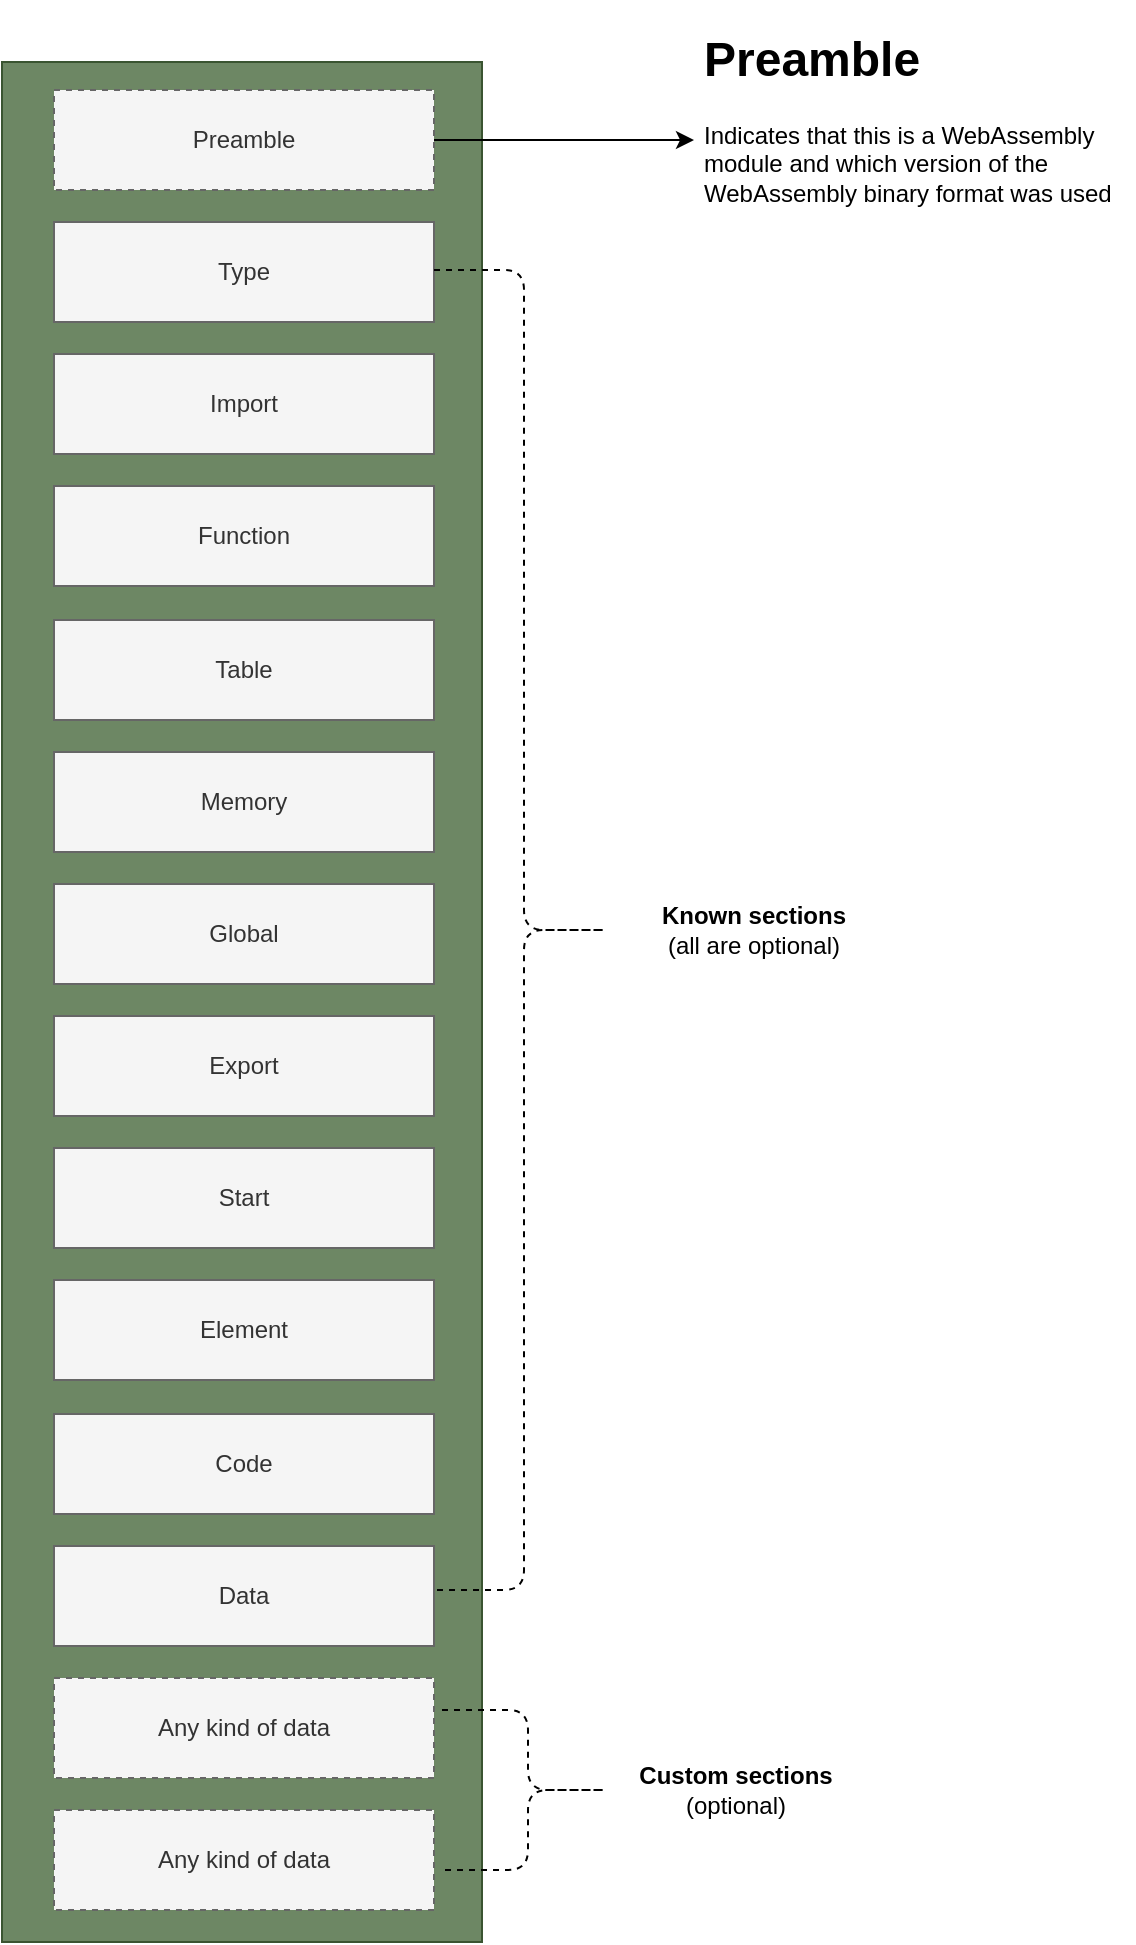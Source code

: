 <mxfile>
    <diagram id="ZFX8-NhVRAq6oS8ZDs03" name="Page-1">
        <mxGraphModel dx="1311" dy="1609" grid="1" gridSize="10" guides="1" tooltips="1" connect="1" arrows="1" fold="1" page="1" pageScale="1" pageWidth="827" pageHeight="1169" math="0" shadow="0">
            <root>
                <mxCell id="0"/>
                <mxCell id="1" parent="0"/>
                <mxCell id="4" value="" style="rounded=0;whiteSpace=wrap;html=1;fillColor=#6d8764;fontColor=#ffffff;strokeColor=#3A5431;" parent="1" vertex="1">
                    <mxGeometry x="-696" y="86" width="240" height="940" as="geometry"/>
                </mxCell>
                <mxCell id="24" style="edgeStyle=orthogonalEdgeStyle;rounded=0;orthogonalLoop=1;jettySize=auto;html=1;exitX=1;exitY=0.5;exitDx=0;exitDy=0;" parent="1" source="5" edge="1">
                    <mxGeometry relative="1" as="geometry">
                        <mxPoint x="-350" y="125" as="targetPoint"/>
                    </mxGeometry>
                </mxCell>
                <mxCell id="5" value="Preamble" style="rounded=0;whiteSpace=wrap;html=1;fillColor=#f5f5f5;fontColor=#333333;strokeColor=#666666;dashed=1;" parent="1" vertex="1">
                    <mxGeometry x="-670" y="100" width="190" height="50" as="geometry"/>
                </mxCell>
                <mxCell id="17" value="Any kind of data" style="rounded=0;whiteSpace=wrap;html=1;fillColor=#f5f5f5;fontColor=#333333;strokeColor=#666666;dashed=1;" parent="1" vertex="1">
                    <mxGeometry x="-670" y="894" width="190" height="50" as="geometry"/>
                </mxCell>
                <mxCell id="18" value="Any kind of data" style="rounded=0;whiteSpace=wrap;html=1;fillColor=#f5f5f5;fontColor=#333333;strokeColor=#666666;dashed=1;" parent="1" vertex="1">
                    <mxGeometry x="-670" y="960" width="190" height="50" as="geometry"/>
                </mxCell>
                <mxCell id="6" value="Type" style="rounded=0;whiteSpace=wrap;html=1;fillColor=#f5f5f5;fontColor=#333333;strokeColor=#666666;imageHeight=24;rotation=0;" parent="1" vertex="1">
                    <mxGeometry x="-670" y="166" width="190" height="50" as="geometry"/>
                </mxCell>
                <mxCell id="7" value="Import" style="rounded=0;whiteSpace=wrap;html=1;fillColor=#f5f5f5;fontColor=#333333;strokeColor=#666666;rotation=0;" parent="1" vertex="1">
                    <mxGeometry x="-670" y="232" width="190" height="50" as="geometry"/>
                </mxCell>
                <mxCell id="8" value="Function" style="rounded=0;whiteSpace=wrap;html=1;fillColor=#f5f5f5;fontColor=#333333;strokeColor=#666666;rotation=0;" parent="1" vertex="1">
                    <mxGeometry x="-670" y="298" width="190" height="50" as="geometry"/>
                </mxCell>
                <mxCell id="9" value="Table" style="rounded=0;whiteSpace=wrap;html=1;fillColor=#f5f5f5;fontColor=#333333;strokeColor=#666666;rotation=0;" parent="1" vertex="1">
                    <mxGeometry x="-670" y="365" width="190" height="50" as="geometry"/>
                </mxCell>
                <mxCell id="10" value="Memory" style="rounded=0;whiteSpace=wrap;html=1;fillColor=#f5f5f5;fontColor=#333333;strokeColor=#666666;rotation=0;" parent="1" vertex="1">
                    <mxGeometry x="-670" y="431" width="190" height="50" as="geometry"/>
                </mxCell>
                <mxCell id="11" value="Global" style="rounded=0;whiteSpace=wrap;html=1;fillColor=#f5f5f5;fontColor=#333333;strokeColor=#666666;rotation=0;" parent="1" vertex="1">
                    <mxGeometry x="-670" y="497" width="190" height="50" as="geometry"/>
                </mxCell>
                <mxCell id="12" value="Export" style="rounded=0;whiteSpace=wrap;html=1;fillColor=#f5f5f5;fontColor=#333333;strokeColor=#666666;rotation=0;" parent="1" vertex="1">
                    <mxGeometry x="-670" y="563" width="190" height="50" as="geometry"/>
                </mxCell>
                <mxCell id="13" value="Start" style="rounded=0;whiteSpace=wrap;html=1;fillColor=#f5f5f5;fontColor=#333333;strokeColor=#666666;rotation=0;" parent="1" vertex="1">
                    <mxGeometry x="-670" y="629" width="190" height="50" as="geometry"/>
                </mxCell>
                <mxCell id="14" value="Element" style="rounded=0;whiteSpace=wrap;html=1;fillColor=#f5f5f5;fontColor=#333333;strokeColor=#666666;rotation=0;" parent="1" vertex="1">
                    <mxGeometry x="-670" y="695" width="190" height="50" as="geometry"/>
                </mxCell>
                <mxCell id="15" value="Code" style="rounded=0;whiteSpace=wrap;html=1;fillColor=#f5f5f5;fontColor=#333333;strokeColor=#666666;rotation=0;" parent="1" vertex="1">
                    <mxGeometry x="-670" y="762" width="190" height="50" as="geometry"/>
                </mxCell>
                <mxCell id="16" value="Data" style="rounded=0;whiteSpace=wrap;html=1;fillColor=#f5f5f5;fontColor=#333333;strokeColor=#666666;rotation=0;" parent="1" vertex="1">
                    <mxGeometry x="-670" y="828" width="190" height="50" as="geometry"/>
                </mxCell>
                <mxCell id="25" value="&lt;h1&gt;Preamble&lt;br&gt;&lt;/h1&gt;&lt;p&gt;Indicates that this is a WebAssembly module and which version of the WebAssembly binary format was used&lt;/p&gt;" style="text;html=1;strokeColor=none;fillColor=none;spacing=5;spacingTop=-20;whiteSpace=wrap;overflow=hidden;rounded=0;dashed=1;" parent="1" vertex="1">
                    <mxGeometry x="-350" y="65" width="220" height="120" as="geometry"/>
                </mxCell>
                <mxCell id="26" value="" style="shape=curlyBracket;whiteSpace=wrap;html=1;rounded=1;flipH=1;dashed=1;" parent="1" vertex="1">
                    <mxGeometry x="-480" y="190" width="90" height="660" as="geometry"/>
                </mxCell>
                <mxCell id="27" value="&lt;b&gt;Known sections&lt;/b&gt;&lt;br&gt;(all are optional)" style="text;html=1;strokeColor=none;fillColor=none;align=center;verticalAlign=middle;whiteSpace=wrap;rounded=0;dashed=1;" parent="1" vertex="1">
                    <mxGeometry x="-390" y="505" width="140" height="30" as="geometry"/>
                </mxCell>
                <mxCell id="28" value="" style="shape=curlyBracket;whiteSpace=wrap;html=1;rounded=1;flipH=1;dashed=1;" parent="1" vertex="1">
                    <mxGeometry x="-476" y="910" width="86" height="80" as="geometry"/>
                </mxCell>
                <mxCell id="29" value="&lt;b&gt;Custom sections&lt;/b&gt;&lt;br&gt;(optional)" style="text;html=1;strokeColor=none;fillColor=none;align=center;verticalAlign=middle;whiteSpace=wrap;rounded=0;dashed=1;" parent="1" vertex="1">
                    <mxGeometry x="-394" y="935" width="130" height="30" as="geometry"/>
                </mxCell>
            </root>
        </mxGraphModel>
    </diagram>
</mxfile>